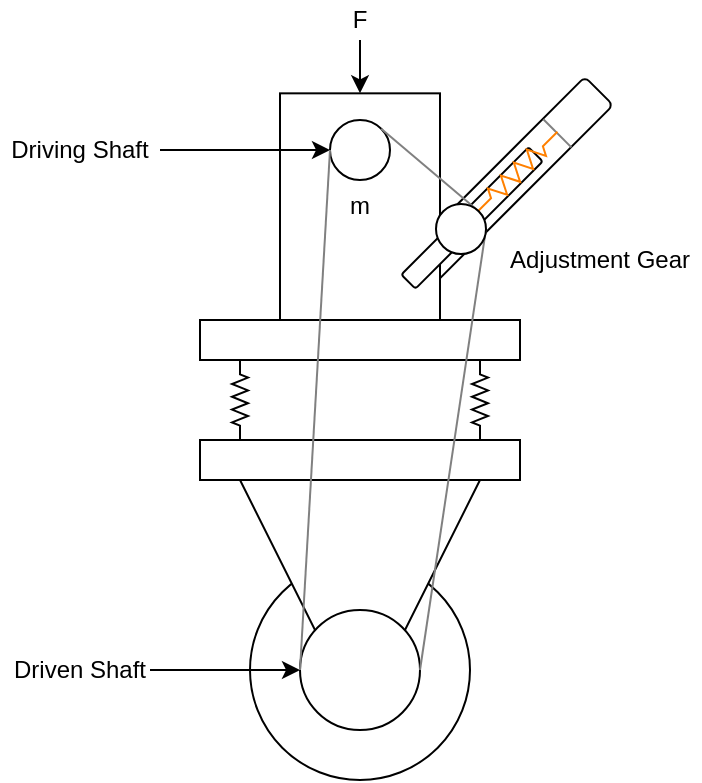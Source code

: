 <mxfile version="13.7.5" type="github"><diagram id="mDRA8ISjAFIraBU2ADNy" name="Page-1"><mxGraphModel dx="813" dy="459" grid="1" gridSize="10" guides="1" tooltips="1" connect="1" arrows="1" fold="1" page="1" pageScale="1" pageWidth="850" pageHeight="1100" math="0" shadow="0"><root><mxCell id="0"/><mxCell id="1" parent="0"/><mxCell id="_B0YKtA3KB2mout9iakt-16" value="" style="rounded=1;whiteSpace=wrap;html=1;rotation=-45;" vertex="1" parent="1"><mxGeometry x="400" y="245.0" width="140" height="20" as="geometry"/></mxCell><mxCell id="_B0YKtA3KB2mout9iakt-12" value="" style="ellipse;whiteSpace=wrap;html=1;aspect=fixed;" vertex="1" parent="1"><mxGeometry x="345" y="440" width="110" height="110" as="geometry"/></mxCell><mxCell id="_B0YKtA3KB2mout9iakt-1" value="" style="rounded=0;whiteSpace=wrap;html=1;" vertex="1" parent="1"><mxGeometry x="320" y="320" width="160" height="20" as="geometry"/></mxCell><mxCell id="_B0YKtA3KB2mout9iakt-3" value="m" style="rounded=0;whiteSpace=wrap;html=1;" vertex="1" parent="1"><mxGeometry x="360" y="206.67" width="80" height="113.33" as="geometry"/></mxCell><mxCell id="_B0YKtA3KB2mout9iakt-4" value="" style="endArrow=classic;html=1;entryX=0.5;entryY=0;entryDx=0;entryDy=0;" edge="1" parent="1" target="_B0YKtA3KB2mout9iakt-3"><mxGeometry width="50" height="50" relative="1" as="geometry"><mxPoint x="400" y="180" as="sourcePoint"/><mxPoint x="470" y="360" as="targetPoint"/></mxGeometry></mxCell><mxCell id="_B0YKtA3KB2mout9iakt-5" value="F" style="text;html=1;strokeColor=none;fillColor=none;align=center;verticalAlign=middle;whiteSpace=wrap;rounded=0;" vertex="1" parent="1"><mxGeometry x="380" y="160" width="40" height="20" as="geometry"/></mxCell><mxCell id="_B0YKtA3KB2mout9iakt-6" value="" style="rounded=0;whiteSpace=wrap;html=1;" vertex="1" parent="1"><mxGeometry x="320" y="380" width="160" height="20" as="geometry"/></mxCell><mxCell id="_B0YKtA3KB2mout9iakt-9" value="" style="pointerEvents=1;verticalLabelPosition=bottom;shadow=0;dashed=0;align=center;html=1;verticalAlign=top;shape=mxgraph.electrical.resistors.resistor_2;rotation=90;" vertex="1" parent="1"><mxGeometry x="320" y="356" width="40" height="8" as="geometry"/></mxCell><mxCell id="_B0YKtA3KB2mout9iakt-10" value="" style="pointerEvents=1;verticalLabelPosition=bottom;shadow=0;dashed=0;align=center;html=1;verticalAlign=top;shape=mxgraph.electrical.resistors.resistor_2;rotation=90;" vertex="1" parent="1"><mxGeometry x="440" y="356" width="40" height="8" as="geometry"/></mxCell><mxCell id="_B0YKtA3KB2mout9iakt-11" value="" style="triangle;whiteSpace=wrap;html=1;rotation=90;" vertex="1" parent="1"><mxGeometry x="340" y="400" width="120" height="120" as="geometry"/></mxCell><mxCell id="_B0YKtA3KB2mout9iakt-13" value="" style="ellipse;whiteSpace=wrap;html=1;aspect=fixed;" vertex="1" parent="1"><mxGeometry x="370" y="465" width="60" height="60" as="geometry"/></mxCell><mxCell id="_B0YKtA3KB2mout9iakt-15" value="" style="rounded=1;whiteSpace=wrap;html=1;rotation=-45;" vertex="1" parent="1"><mxGeometry x="411" y="264" width="90" height="10" as="geometry"/></mxCell><mxCell id="_B0YKtA3KB2mout9iakt-17" value="" style="ellipse;whiteSpace=wrap;html=1;aspect=fixed;" vertex="1" parent="1"><mxGeometry x="385" y="220" width="30" height="30" as="geometry"/></mxCell><mxCell id="_B0YKtA3KB2mout9iakt-18" value="Driving Shaft" style="text;html=1;strokeColor=none;fillColor=none;align=center;verticalAlign=middle;whiteSpace=wrap;rounded=0;" vertex="1" parent="1"><mxGeometry x="220" y="225" width="80" height="20" as="geometry"/></mxCell><mxCell id="_B0YKtA3KB2mout9iakt-19" value="" style="endArrow=classic;html=1;exitX=1;exitY=0.5;exitDx=0;exitDy=0;entryX=0;entryY=0.5;entryDx=0;entryDy=0;" edge="1" parent="1" source="_B0YKtA3KB2mout9iakt-18" target="_B0YKtA3KB2mout9iakt-17"><mxGeometry width="50" height="50" relative="1" as="geometry"><mxPoint x="430" y="420" as="sourcePoint"/><mxPoint x="480" y="370" as="targetPoint"/></mxGeometry></mxCell><mxCell id="_B0YKtA3KB2mout9iakt-20" value="Driven Shaft" style="text;html=1;strokeColor=none;fillColor=none;align=center;verticalAlign=middle;whiteSpace=wrap;rounded=0;" vertex="1" parent="1"><mxGeometry x="225" y="485" width="70" height="20" as="geometry"/></mxCell><mxCell id="_B0YKtA3KB2mout9iakt-21" value="" style="endArrow=classic;html=1;exitX=1;exitY=0.5;exitDx=0;exitDy=0;entryX=0;entryY=0.5;entryDx=0;entryDy=0;" edge="1" parent="1" source="_B0YKtA3KB2mout9iakt-20" target="_B0YKtA3KB2mout9iakt-13"><mxGeometry width="50" height="50" relative="1" as="geometry"><mxPoint x="430" y="420" as="sourcePoint"/><mxPoint x="480" y="370" as="targetPoint"/></mxGeometry></mxCell><mxCell id="_B0YKtA3KB2mout9iakt-22" value="Adjustment Gear" style="text;html=1;strokeColor=none;fillColor=none;align=center;verticalAlign=middle;whiteSpace=wrap;rounded=0;" vertex="1" parent="1"><mxGeometry x="470" y="280" width="100" height="20" as="geometry"/></mxCell><mxCell id="_B0YKtA3KB2mout9iakt-24" value="" style="endArrow=none;html=1;exitX=0;exitY=0.5;exitDx=0;exitDy=0;entryX=0;entryY=0.5;entryDx=0;entryDy=0;strokeColor=#808080;" edge="1" parent="1" source="_B0YKtA3KB2mout9iakt-13" target="_B0YKtA3KB2mout9iakt-17"><mxGeometry width="50" height="50" relative="1" as="geometry"><mxPoint x="430" y="420" as="sourcePoint"/><mxPoint x="480" y="370" as="targetPoint"/></mxGeometry></mxCell><mxCell id="_B0YKtA3KB2mout9iakt-26" value="" style="endArrow=none;html=1;strokeColor=#808080;exitX=1;exitY=0;exitDx=0;exitDy=0;entryX=1;entryY=0;entryDx=0;entryDy=0;" edge="1" parent="1" source="_B0YKtA3KB2mout9iakt-17" target="_B0YKtA3KB2mout9iakt-23"><mxGeometry width="50" height="50" relative="1" as="geometry"><mxPoint x="430" y="420" as="sourcePoint"/><mxPoint x="480" y="370" as="targetPoint"/></mxGeometry></mxCell><mxCell id="_B0YKtA3KB2mout9iakt-27" value="" style="endArrow=none;html=1;strokeColor=#808080;exitX=1;exitY=0.5;exitDx=0;exitDy=0;entryX=1;entryY=0.5;entryDx=0;entryDy=0;" edge="1" parent="1" source="_B0YKtA3KB2mout9iakt-13" target="_B0YKtA3KB2mout9iakt-23"><mxGeometry width="50" height="50" relative="1" as="geometry"><mxPoint x="430" y="420" as="sourcePoint"/><mxPoint x="480" y="370" as="targetPoint"/></mxGeometry></mxCell><mxCell id="_B0YKtA3KB2mout9iakt-30" value="" style="endArrow=none;html=1;strokeColor=#808080;exitX=0.788;exitY=1.009;exitDx=0;exitDy=0;exitPerimeter=0;entryX=0.788;entryY=0.016;entryDx=0;entryDy=0;entryPerimeter=0;" edge="1" parent="1" source="_B0YKtA3KB2mout9iakt-16" target="_B0YKtA3KB2mout9iakt-16"><mxGeometry width="50" height="50" relative="1" as="geometry"><mxPoint x="420" y="270" as="sourcePoint"/><mxPoint x="470" y="220" as="targetPoint"/></mxGeometry></mxCell><mxCell id="_B0YKtA3KB2mout9iakt-28" value="" style="pointerEvents=1;verticalLabelPosition=bottom;shadow=0;dashed=0;align=center;html=1;verticalAlign=top;shape=mxgraph.electrical.resistors.resistor_2;rotation=-45;strokeColor=#FF8000;" vertex="1" parent="1"><mxGeometry x="449.83" y="241.61" width="57.3" height="9" as="geometry"/></mxCell><mxCell id="_B0YKtA3KB2mout9iakt-23" value="" style="ellipse;whiteSpace=wrap;html=1;aspect=fixed;" vertex="1" parent="1"><mxGeometry x="438" y="262" width="25" height="25" as="geometry"/></mxCell></root></mxGraphModel></diagram></mxfile>
